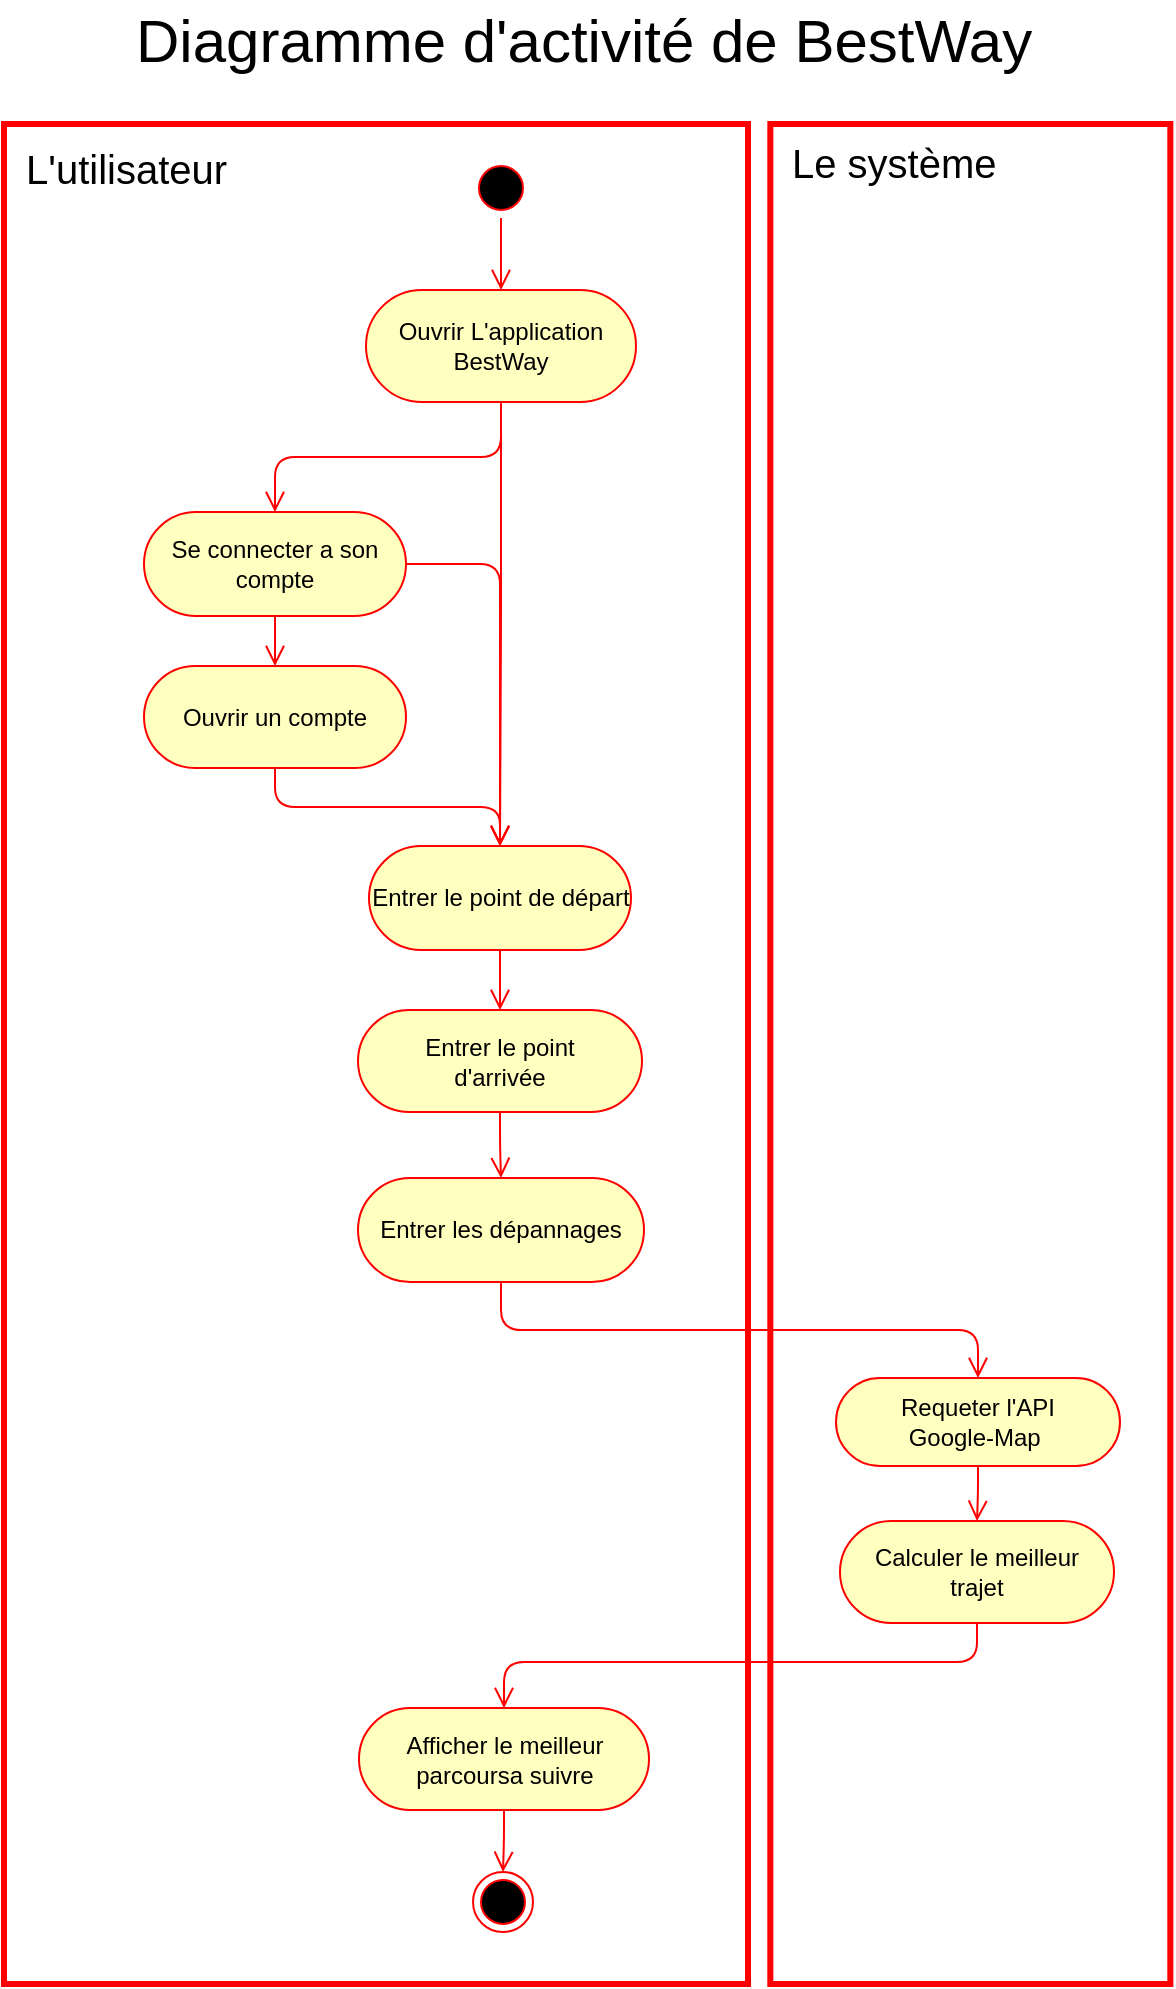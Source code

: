 <mxfile version="11.3.0" type="device" pages="1"><diagram id="SaRK6OwloZ4AOXuxXRNM" name="Page-1"><mxGraphModel dx="893" dy="510" grid="1" gridSize="10" guides="1" tooltips="1" connect="1" arrows="1" fold="1" page="1" pageScale="1" pageWidth="827" pageHeight="1169" math="0" shadow="0"><root><mxCell id="0"/><mxCell id="1" parent="0"/><mxCell id="m0w4lsblpna00p7gSdTA-17" value="" style="html=1;direction=south;fillColor=none;strokeColor=#FF0000;strokeWidth=3;" parent="1" vertex="1"><mxGeometry x="92" y="111" width="372" height="930" as="geometry"/></mxCell><mxCell id="9c1pKxrO8pZsmrZIQNMq-3" value="a" style="ellipse;html=1;shape=endState;fillColor=#000000;strokeColor=#ff0000;" parent="1" vertex="1"><mxGeometry x="326.5" y="985" width="30" height="30" as="geometry"/></mxCell><mxCell id="9c1pKxrO8pZsmrZIQNMq-7" value="Ouvrir L'application&lt;br&gt;BestWay" style="rounded=1;whiteSpace=wrap;html=1;arcSize=50;fontColor=#000000;fillColor=#ffffc0;strokeColor=#ff0000;" parent="1" vertex="1"><mxGeometry x="273" y="194" width="135" height="56" as="geometry"/></mxCell><mxCell id="9c1pKxrO8pZsmrZIQNMq-11" value="Ouvrir un compte" style="rounded=1;whiteSpace=wrap;html=1;arcSize=50;fontColor=#000000;fillColor=#ffffc0;strokeColor=#ff0000;direction=west;" parent="1" vertex="1"><mxGeometry x="162" y="382" width="131" height="51" as="geometry"/></mxCell><mxCell id="9c1pKxrO8pZsmrZIQNMq-12" value="" style="edgeStyle=orthogonalEdgeStyle;html=1;verticalAlign=bottom;endArrow=open;endSize=8;strokeColor=#ff0000;entryX=0.5;entryY=0;entryDx=0;entryDy=0;" parent="1" source="9c1pKxrO8pZsmrZIQNMq-11" target="m0w4lsblpna00p7gSdTA-1" edge="1"><mxGeometry relative="1" as="geometry"><mxPoint x="342.5" y="675" as="targetPoint"/></mxGeometry></mxCell><mxCell id="9c1pKxrO8pZsmrZIQNMq-14" value="" style="edgeStyle=orthogonalEdgeStyle;html=1;verticalAlign=bottom;endArrow=open;endSize=8;strokeColor=#ff0000;entryX=0.5;entryY=0;entryDx=0;entryDy=0;exitX=0.5;exitY=1;exitDx=0;exitDy=0;" parent="1" source="9c1pKxrO8pZsmrZIQNMq-7" target="m0w4lsblpna00p7gSdTA-1" edge="1"><mxGeometry relative="1" as="geometry"><mxPoint x="342.5" y="546" as="targetPoint"/><mxPoint x="341" y="325" as="sourcePoint"/></mxGeometry></mxCell><mxCell id="9c1pKxrO8pZsmrZIQNMq-15" value="Entrer les dépannages" style="rounded=1;whiteSpace=wrap;html=1;arcSize=50;fontColor=#000000;fillColor=#ffffc0;strokeColor=#ff0000;direction=west;" parent="1" vertex="1"><mxGeometry x="269" y="638" width="143" height="52" as="geometry"/></mxCell><mxCell id="9c1pKxrO8pZsmrZIQNMq-21" value="Requeter l'API&lt;br&gt;Google-Map&amp;nbsp;" style="rounded=1;whiteSpace=wrap;html=1;arcSize=50;fontColor=#000000;fillColor=#ffffc0;strokeColor=#ff0000;" parent="1" vertex="1"><mxGeometry x="508" y="738" width="142" height="44" as="geometry"/></mxCell><mxCell id="9c1pKxrO8pZsmrZIQNMq-32" value="" style="ellipse;html=1;shape=startState;fillColor=#000000;strokeColor=#ff0000;" parent="1" vertex="1"><mxGeometry x="325.5" y="128" width="30" height="30" as="geometry"/></mxCell><mxCell id="9c1pKxrO8pZsmrZIQNMq-33" value="" style="edgeStyle=orthogonalEdgeStyle;html=1;verticalAlign=bottom;endArrow=open;endSize=8;strokeColor=#ff0000;entryX=0.5;entryY=0;entryDx=0;entryDy=0;exitX=0.5;exitY=1;exitDx=0;exitDy=0;" parent="1" source="9c1pKxrO8pZsmrZIQNMq-32" target="9c1pKxrO8pZsmrZIQNMq-7" edge="1"><mxGeometry relative="1" as="geometry"><mxPoint x="341.5" y="168" as="targetPoint"/><mxPoint x="341.5" y="108" as="sourcePoint"/></mxGeometry></mxCell><mxCell id="m0w4lsblpna00p7gSdTA-1" value="Entrer le point de départ" style="rounded=1;whiteSpace=wrap;html=1;arcSize=50;fontColor=#000000;fillColor=#ffffc0;strokeColor=#ff0000;" parent="1" vertex="1"><mxGeometry x="274.5" y="472" width="131" height="52" as="geometry"/></mxCell><mxCell id="m0w4lsblpna00p7gSdTA-2" value="" style="edgeStyle=orthogonalEdgeStyle;html=1;verticalAlign=bottom;endArrow=open;endSize=8;strokeColor=#ff0000;entryX=0.5;entryY=0;entryDx=0;entryDy=0;" parent="1" source="m0w4lsblpna00p7gSdTA-1" target="m0w4lsblpna00p7gSdTA-7" edge="1"><mxGeometry relative="1" as="geometry"><mxPoint x="266.5" y="955" as="targetPoint"/></mxGeometry></mxCell><mxCell id="m0w4lsblpna00p7gSdTA-3" value="Calculer le meilleur&lt;br&gt;trajet" style="rounded=1;whiteSpace=wrap;html=1;arcSize=50;fontColor=#000000;fillColor=#ffffc0;strokeColor=#ff0000;" parent="1" vertex="1"><mxGeometry x="510" y="809.5" width="137" height="51" as="geometry"/></mxCell><mxCell id="m0w4lsblpna00p7gSdTA-4" value="" style="edgeStyle=orthogonalEdgeStyle;html=1;verticalAlign=bottom;endArrow=open;endSize=8;strokeColor=#ff0000;entryX=0.5;entryY=0;entryDx=0;entryDy=0;exitX=0.5;exitY=1;exitDx=0;exitDy=0;" parent="1" source="9c1pKxrO8pZsmrZIQNMq-21" target="m0w4lsblpna00p7gSdTA-3" edge="1"><mxGeometry relative="1" as="geometry"><mxPoint x="261.5" y="878" as="targetPoint"/></mxGeometry></mxCell><mxCell id="m0w4lsblpna00p7gSdTA-5" value="Afficher le meilleur&lt;br&gt;parcoursa suivre" style="rounded=1;whiteSpace=wrap;html=1;arcSize=50;fontColor=#000000;fillColor=#ffffc0;strokeColor=#ff0000;" parent="1" vertex="1"><mxGeometry x="269.5" y="903" width="145" height="51" as="geometry"/></mxCell><mxCell id="m0w4lsblpna00p7gSdTA-7" value="Entrer le point&lt;br&gt;d'arrivée" style="rounded=1;whiteSpace=wrap;html=1;arcSize=50;fontColor=#000000;fillColor=#ffffc0;strokeColor=#ff0000;" parent="1" vertex="1"><mxGeometry x="269" y="554" width="142" height="51" as="geometry"/></mxCell><mxCell id="m0w4lsblpna00p7gSdTA-9" value="" style="edgeStyle=orthogonalEdgeStyle;html=1;verticalAlign=bottom;endArrow=open;endSize=8;strokeColor=#ff0000;entryX=0.5;entryY=0;entryDx=0;entryDy=0;exitX=0.5;exitY=0;exitDx=0;exitDy=0;" parent="1" source="9c1pKxrO8pZsmrZIQNMq-15" target="9c1pKxrO8pZsmrZIQNMq-21" edge="1"><mxGeometry relative="1" as="geometry"><mxPoint x="405.5" y="723" as="targetPoint"/><mxPoint x="405.5" y="673" as="sourcePoint"/></mxGeometry></mxCell><mxCell id="m0w4lsblpna00p7gSdTA-10" value="" style="edgeStyle=orthogonalEdgeStyle;html=1;verticalAlign=bottom;endArrow=open;endSize=8;strokeColor=#ff0000;entryX=0.5;entryY=0;entryDx=0;entryDy=0;exitX=0.5;exitY=1;exitDx=0;exitDy=0;" parent="1" source="m0w4lsblpna00p7gSdTA-5" target="9c1pKxrO8pZsmrZIQNMq-3" edge="1"><mxGeometry relative="1" as="geometry"><mxPoint x="351.5" y="938" as="targetPoint"/><mxPoint x="351.5" y="871" as="sourcePoint"/></mxGeometry></mxCell><mxCell id="m0w4lsblpna00p7gSdTA-20" value="&lt;font style=&quot;font-size: 30px&quot;&gt;Diagramme d'activité de BestWay&lt;/font&gt;" style="text;html=1;resizable=0;points=[];autosize=1;align=left;verticalAlign=top;spacingTop=-4;" parent="1" vertex="1"><mxGeometry x="156" y="49" width="460" height="20" as="geometry"/></mxCell><mxCell id="m0w4lsblpna00p7gSdTA-21" value="&lt;font style=&quot;font-size: 20px&quot;&gt;L'utilisateur&lt;/font&gt;" style="text;html=1;resizable=0;points=[];autosize=1;align=left;verticalAlign=top;spacingTop=-4;" parent="1" vertex="1"><mxGeometry x="101" y="119" width="120" height="20" as="geometry"/></mxCell><mxCell id="m0w4lsblpna00p7gSdTA-22" value="&lt;font style=&quot;font-size: 20px&quot;&gt;Le système&lt;/font&gt;" style="text;html=1;resizable=0;points=[];autosize=1;align=left;verticalAlign=top;spacingTop=-4;" parent="1" vertex="1"><mxGeometry x="484" y="116" width="120" height="20" as="geometry"/></mxCell><mxCell id="TzMfBRdZ2_5kJVEnPWhR-1" value="Se connecter a son compte" style="rounded=1;whiteSpace=wrap;html=1;arcSize=50;fontColor=#000000;fillColor=#ffffc0;strokeColor=#ff0000;" parent="1" vertex="1"><mxGeometry x="162" y="305" width="131" height="52" as="geometry"/></mxCell><mxCell id="TzMfBRdZ2_5kJVEnPWhR-3" value="" style="edgeStyle=orthogonalEdgeStyle;html=1;verticalAlign=bottom;endArrow=open;endSize=8;strokeColor=#ff0000;entryX=0.5;entryY=0;entryDx=0;entryDy=0;exitX=0.5;exitY=1;exitDx=0;exitDy=0;" parent="1" source="9c1pKxrO8pZsmrZIQNMq-7" target="TzMfBRdZ2_5kJVEnPWhR-1" edge="1"><mxGeometry relative="1" as="geometry"><mxPoint x="380" y="392" as="targetPoint"/><mxPoint x="341" y="325" as="sourcePoint"/></mxGeometry></mxCell><mxCell id="exTfKncZR4smpS4YhZTd-2" value="" style="edgeStyle=orthogonalEdgeStyle;html=1;verticalAlign=bottom;endArrow=open;endSize=8;strokeColor=#ff0000;exitX=0.5;exitY=1;exitDx=0;exitDy=0;" edge="1" parent="1" source="m0w4lsblpna00p7gSdTA-7" target="9c1pKxrO8pZsmrZIQNMq-15"><mxGeometry relative="1" as="geometry"><mxPoint x="351" y="599" as="targetPoint"/><mxPoint x="351" y="545" as="sourcePoint"/></mxGeometry></mxCell><mxCell id="exTfKncZR4smpS4YhZTd-3" value="" style="edgeStyle=orthogonalEdgeStyle;html=1;verticalAlign=bottom;endArrow=open;endSize=8;strokeColor=#ff0000;exitX=0.5;exitY=1;exitDx=0;exitDy=0;entryX=0.5;entryY=1;entryDx=0;entryDy=0;" edge="1" parent="1" source="TzMfBRdZ2_5kJVEnPWhR-1" target="9c1pKxrO8pZsmrZIQNMq-11"><mxGeometry relative="1" as="geometry"><mxPoint x="348.667" y="500" as="targetPoint"/><mxPoint x="237.833" y="461.0" as="sourcePoint"/></mxGeometry></mxCell><mxCell id="exTfKncZR4smpS4YhZTd-4" value="" style="edgeStyle=orthogonalEdgeStyle;html=1;verticalAlign=bottom;endArrow=open;endSize=8;strokeColor=#ff0000;exitX=1;exitY=0.5;exitDx=0;exitDy=0;entryX=0.5;entryY=0;entryDx=0;entryDy=0;" edge="1" parent="1" source="TzMfBRdZ2_5kJVEnPWhR-1" target="m0w4lsblpna00p7gSdTA-1"><mxGeometry relative="1" as="geometry"><mxPoint x="340" y="490" as="targetPoint"/><mxPoint x="247.833" y="471.0" as="sourcePoint"/></mxGeometry></mxCell><mxCell id="exTfKncZR4smpS4YhZTd-7" value="" style="edgeStyle=orthogonalEdgeStyle;html=1;verticalAlign=bottom;endArrow=open;endSize=8;strokeColor=#ff0000;entryX=0.5;entryY=0;entryDx=0;entryDy=0;exitX=0.5;exitY=1;exitDx=0;exitDy=0;" edge="1" parent="1" source="m0w4lsblpna00p7gSdTA-3" target="m0w4lsblpna00p7gSdTA-5"><mxGeometry relative="1" as="geometry"><mxPoint x="588.667" y="755" as="targetPoint"/><mxPoint x="480" y="870" as="sourcePoint"/><Array as="points"><mxPoint x="579" y="880"/><mxPoint x="342" y="880"/></Array></mxGeometry></mxCell><mxCell id="exTfKncZR4smpS4YhZTd-6" value="" style="html=1;direction=south;fillColor=none;strokeColor=#FF0000;strokeWidth=3;" vertex="1" parent="1"><mxGeometry x="475.167" y="111" width="200" height="930" as="geometry"/></mxCell></root></mxGraphModel></diagram></mxfile>
